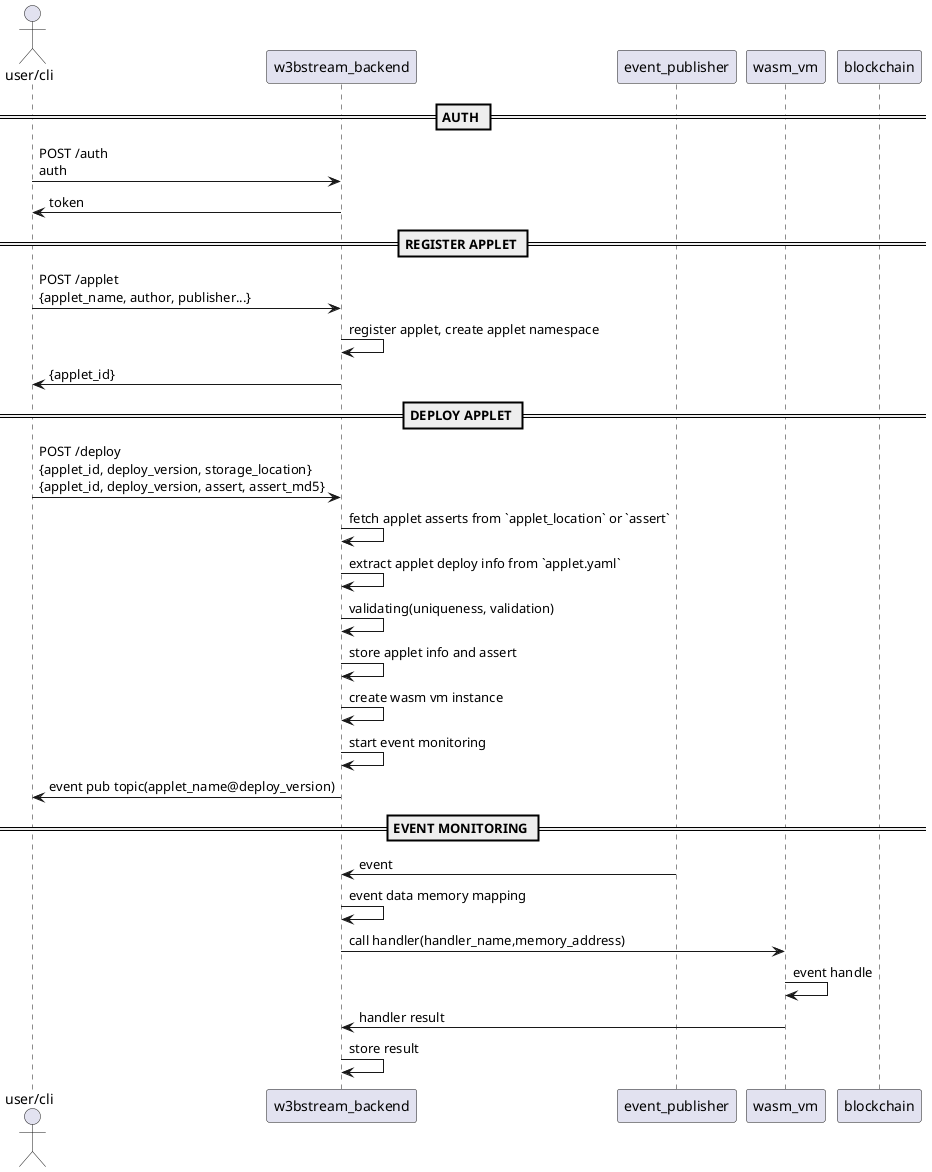 @startuml

actor       "user/cli"          as cli
participant "w3bstream_backend" as srv
participant "event_publisher"   as pub
participant "wasm_vm"           as vm
participant "blockchain"        as bc

== AUTH ==

cli -> srv: POST /auth\nauth
srv -> cli: token

== REGISTER APPLET ==

cli -> srv: POST /applet\n{applet_name, author, publisher...}
srv -> srv: register applet, create applet namespace
srv -> cli: {applet_id}

== DEPLOY APPLET ==

cli -> srv: POST /deploy\n{applet_id, deploy_version, storage_location}\n{applet_id, deploy_version, assert, assert_md5}
srv -> srv: fetch applet asserts from `applet_location` or `assert`
srv -> srv: extract applet deploy info from `applet.yaml`
srv -> srv: validating(uniqueness, validation)
srv -> srv: store applet info and assert

srv -> srv: create wasm vm instance
srv -> srv: start event monitoring
srv -> cli: event pub topic(applet_name@deploy_version)

== EVENT MONITORING ==

pub -> srv: event
srv -> srv: event data memory mapping
srv -> vm : call handler(handler_name,memory_address)
vm  -> vm : event handle
vm  -> srv: handler result
srv -> srv: store result

@enduml
